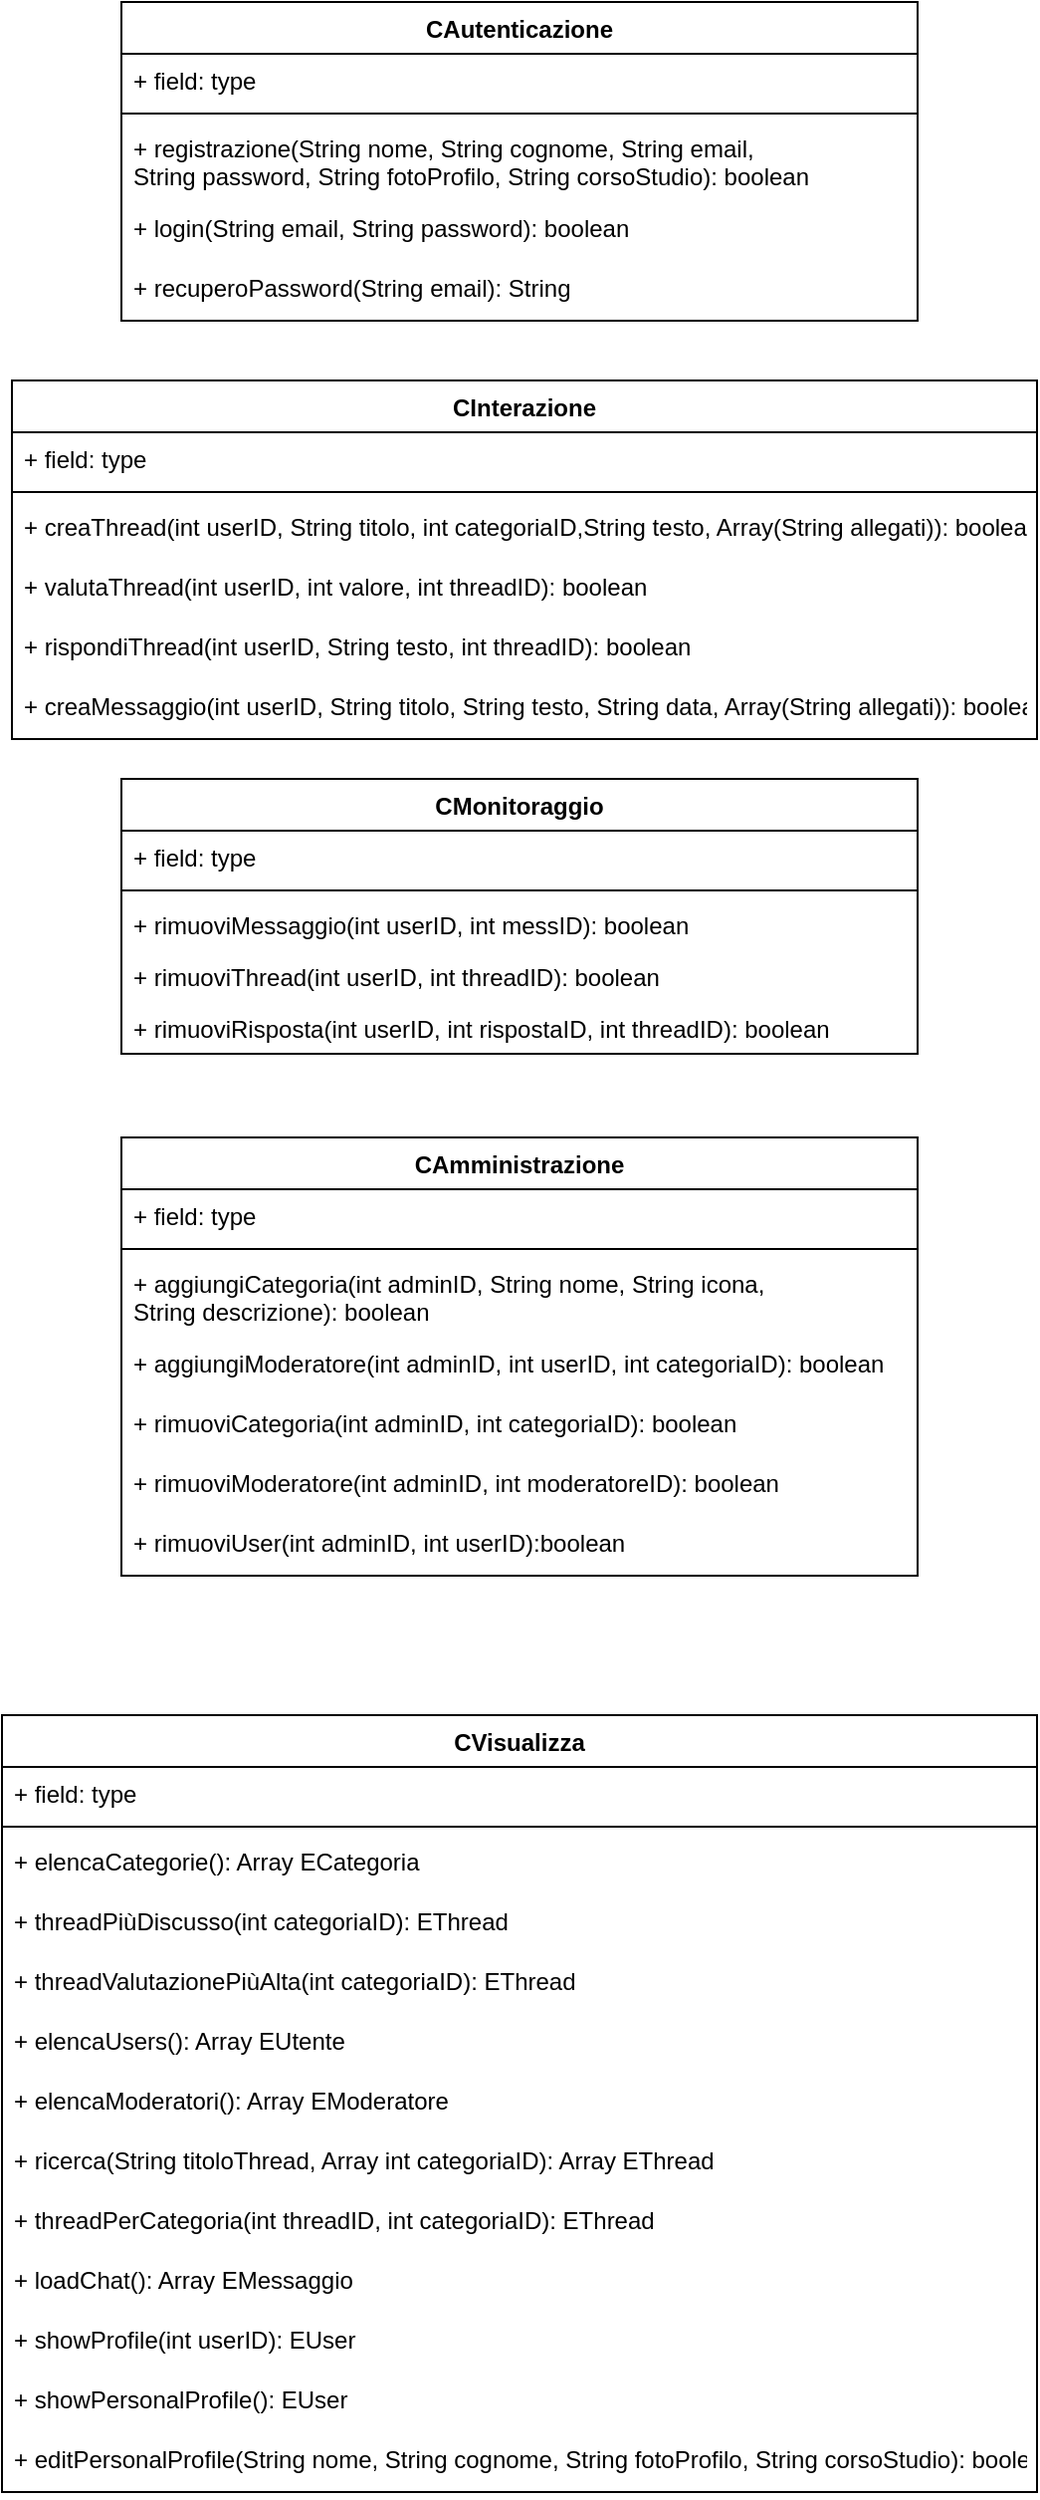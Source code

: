 <mxfile version="14.9.5"><diagram id="o65xHAk28s9XX9fI9ytK" name="Pagina-1"><mxGraphModel dx="1038" dy="536" grid="1" gridSize="10" guides="1" tooltips="1" connect="1" arrows="1" fold="1" page="1" pageScale="1" pageWidth="1169" pageHeight="827" math="0" shadow="0"><root><mxCell id="0"/><mxCell id="1" parent="0"/><mxCell id="S2R8XyvhuYuR_icyneo2-1" value="CAutenticazione" style="swimlane;fontStyle=1;align=center;verticalAlign=top;childLayout=stackLayout;horizontal=1;startSize=26;horizontalStack=0;resizeParent=1;resizeParentMax=0;resizeLast=0;collapsible=1;marginBottom=0;" parent="1" vertex="1"><mxGeometry x="385" y="50" width="400" height="160" as="geometry"><mxRectangle x="360" y="40" width="130" height="26" as="alternateBounds"/></mxGeometry></mxCell><mxCell id="S2R8XyvhuYuR_icyneo2-2" value="+ field: type" style="text;strokeColor=none;fillColor=none;align=left;verticalAlign=top;spacingLeft=4;spacingRight=4;overflow=hidden;rotatable=0;points=[[0,0.5],[1,0.5]];portConstraint=eastwest;" parent="S2R8XyvhuYuR_icyneo2-1" vertex="1"><mxGeometry y="26" width="400" height="26" as="geometry"/></mxCell><mxCell id="S2R8XyvhuYuR_icyneo2-3" value="" style="line;strokeWidth=1;fillColor=none;align=left;verticalAlign=middle;spacingTop=-1;spacingLeft=3;spacingRight=3;rotatable=0;labelPosition=right;points=[];portConstraint=eastwest;" parent="S2R8XyvhuYuR_icyneo2-1" vertex="1"><mxGeometry y="52" width="400" height="8" as="geometry"/></mxCell><mxCell id="S2R8XyvhuYuR_icyneo2-4" value="+ registrazione(String nome, String cognome, String email,&#xA;String password, String fotoProfilo, String corsoStudio): boolean" style="text;strokeColor=none;fillColor=none;align=left;verticalAlign=top;spacingLeft=4;spacingRight=4;overflow=hidden;rotatable=0;points=[[0,0.5],[1,0.5]];portConstraint=eastwest;" parent="S2R8XyvhuYuR_icyneo2-1" vertex="1"><mxGeometry y="60" width="400" height="40" as="geometry"/></mxCell><mxCell id="S2R8XyvhuYuR_icyneo2-5" value="+ login(String email, String password): boolean" style="text;strokeColor=none;fillColor=none;align=left;verticalAlign=top;spacingLeft=4;spacingRight=4;overflow=hidden;rotatable=0;points=[[0,0.5],[1,0.5]];portConstraint=eastwest;" parent="S2R8XyvhuYuR_icyneo2-1" vertex="1"><mxGeometry y="100" width="400" height="30" as="geometry"/></mxCell><mxCell id="S2R8XyvhuYuR_icyneo2-6" value="+ recuperoPassword(String email): String" style="text;strokeColor=none;fillColor=none;align=left;verticalAlign=top;spacingLeft=4;spacingRight=4;overflow=hidden;rotatable=0;points=[[0,0.5],[1,0.5]];portConstraint=eastwest;" parent="S2R8XyvhuYuR_icyneo2-1" vertex="1"><mxGeometry y="130" width="400" height="30" as="geometry"/></mxCell><mxCell id="PkMuKAgnX_gJecn6NHZK-7" value="CInterazione" style="swimlane;fontStyle=1;align=center;verticalAlign=top;childLayout=stackLayout;horizontal=1;startSize=26;horizontalStack=0;resizeParent=1;resizeParentMax=0;resizeLast=0;collapsible=1;marginBottom=0;" parent="1" vertex="1"><mxGeometry x="330" y="240" width="515" height="180" as="geometry"><mxRectangle x="360" y="240" width="150" height="26" as="alternateBounds"/></mxGeometry></mxCell><mxCell id="PkMuKAgnX_gJecn6NHZK-8" value="+ field: type" style="text;strokeColor=none;fillColor=none;align=left;verticalAlign=top;spacingLeft=4;spacingRight=4;overflow=hidden;rotatable=0;points=[[0,0.5],[1,0.5]];portConstraint=eastwest;" parent="PkMuKAgnX_gJecn6NHZK-7" vertex="1"><mxGeometry y="26" width="515" height="26" as="geometry"/></mxCell><mxCell id="PkMuKAgnX_gJecn6NHZK-9" value="" style="line;strokeWidth=1;fillColor=none;align=left;verticalAlign=middle;spacingTop=-1;spacingLeft=3;spacingRight=3;rotatable=0;labelPosition=right;points=[];portConstraint=eastwest;" parent="PkMuKAgnX_gJecn6NHZK-7" vertex="1"><mxGeometry y="52" width="515" height="8" as="geometry"/></mxCell><mxCell id="PkMuKAgnX_gJecn6NHZK-10" value="+ creaThread(int userID, String titolo, int categoriaID,String testo, Array(String allegati)): boolean" style="text;strokeColor=none;fillColor=none;align=left;verticalAlign=top;spacingLeft=4;spacingRight=4;overflow=hidden;rotatable=0;points=[[0,0.5],[1,0.5]];portConstraint=eastwest;" parent="PkMuKAgnX_gJecn6NHZK-7" vertex="1"><mxGeometry y="60" width="515" height="30" as="geometry"/></mxCell><mxCell id="PkMuKAgnX_gJecn6NHZK-13" value="+ valutaThread(int userID, int valore, int threadID): boolean" style="text;strokeColor=none;fillColor=none;align=left;verticalAlign=top;spacingLeft=4;spacingRight=4;overflow=hidden;rotatable=0;points=[[0,0.5],[1,0.5]];portConstraint=eastwest;" parent="PkMuKAgnX_gJecn6NHZK-7" vertex="1"><mxGeometry y="90" width="515" height="30" as="geometry"/></mxCell><mxCell id="PkMuKAgnX_gJecn6NHZK-12" value="+ rispondiThread(int userID, String testo, int threadID): boolean" style="text;strokeColor=none;fillColor=none;align=left;verticalAlign=top;spacingLeft=4;spacingRight=4;overflow=hidden;rotatable=0;points=[[0,0.5],[1,0.5]];portConstraint=eastwest;" parent="PkMuKAgnX_gJecn6NHZK-7" vertex="1"><mxGeometry y="120" width="515" height="30" as="geometry"/></mxCell><mxCell id="jCujb9FClcqtXTObPl5t-19" value="+ creaMessaggio(int userID, String titolo, String testo, String data, Array(String allegati)): boolean" style="text;strokeColor=none;fillColor=none;align=left;verticalAlign=top;spacingLeft=4;spacingRight=4;overflow=hidden;rotatable=0;points=[[0,0.5],[1,0.5]];portConstraint=eastwest;" vertex="1" parent="PkMuKAgnX_gJecn6NHZK-7"><mxGeometry y="150" width="515" height="30" as="geometry"/></mxCell><mxCell id="PkMuKAgnX_gJecn6NHZK-14" value="CMonitoraggio" style="swimlane;fontStyle=1;align=center;verticalAlign=top;childLayout=stackLayout;horizontal=1;startSize=26;horizontalStack=0;resizeParent=1;resizeParentMax=0;resizeLast=0;collapsible=1;marginBottom=0;" parent="1" vertex="1"><mxGeometry x="385" y="440" width="400" height="138" as="geometry"><mxRectangle x="360" y="440" width="120" height="26" as="alternateBounds"/></mxGeometry></mxCell><mxCell id="PkMuKAgnX_gJecn6NHZK-15" value="+ field: type" style="text;strokeColor=none;fillColor=none;align=left;verticalAlign=top;spacingLeft=4;spacingRight=4;overflow=hidden;rotatable=0;points=[[0,0.5],[1,0.5]];portConstraint=eastwest;" parent="PkMuKAgnX_gJecn6NHZK-14" vertex="1"><mxGeometry y="26" width="400" height="26" as="geometry"/></mxCell><mxCell id="PkMuKAgnX_gJecn6NHZK-16" value="" style="line;strokeWidth=1;fillColor=none;align=left;verticalAlign=middle;spacingTop=-1;spacingLeft=3;spacingRight=3;rotatable=0;labelPosition=right;points=[];portConstraint=eastwest;" parent="PkMuKAgnX_gJecn6NHZK-14" vertex="1"><mxGeometry y="52" width="400" height="8" as="geometry"/></mxCell><mxCell id="PkMuKAgnX_gJecn6NHZK-17" value="+ rimuoviMessaggio(int userID, int messID): boolean" style="text;strokeColor=none;fillColor=none;align=left;verticalAlign=top;spacingLeft=4;spacingRight=4;overflow=hidden;rotatable=0;points=[[0,0.5],[1,0.5]];portConstraint=eastwest;" parent="PkMuKAgnX_gJecn6NHZK-14" vertex="1"><mxGeometry y="60" width="400" height="26" as="geometry"/></mxCell><mxCell id="PkMuKAgnX_gJecn6NHZK-18" value="+ rimuoviThread(int userID, int threadID): boolean" style="text;strokeColor=none;fillColor=none;align=left;verticalAlign=top;spacingLeft=4;spacingRight=4;overflow=hidden;rotatable=0;points=[[0,0.5],[1,0.5]];portConstraint=eastwest;" parent="PkMuKAgnX_gJecn6NHZK-14" vertex="1"><mxGeometry y="86" width="400" height="26" as="geometry"/></mxCell><mxCell id="PkMuKAgnX_gJecn6NHZK-19" value="+ rimuoviRisposta(int userID, int rispostaID, int threadID): boolean" style="text;strokeColor=none;fillColor=none;align=left;verticalAlign=top;spacingLeft=4;spacingRight=4;overflow=hidden;rotatable=0;points=[[0,0.5],[1,0.5]];portConstraint=eastwest;" parent="PkMuKAgnX_gJecn6NHZK-14" vertex="1"><mxGeometry y="112" width="400" height="26" as="geometry"/></mxCell><mxCell id="C2-8zBB7MiL-Pwm9mPZN-1" value="CAmministrazione" style="swimlane;fontStyle=1;align=center;verticalAlign=top;childLayout=stackLayout;horizontal=1;startSize=26;horizontalStack=0;resizeParent=1;resizeParentMax=0;resizeLast=0;collapsible=1;marginBottom=0;" parent="1" vertex="1"><mxGeometry x="385" y="620" width="400" height="220" as="geometry"><mxRectangle x="360" y="620" width="130" height="26" as="alternateBounds"/></mxGeometry></mxCell><mxCell id="C2-8zBB7MiL-Pwm9mPZN-2" value="+ field: type" style="text;strokeColor=none;fillColor=none;align=left;verticalAlign=top;spacingLeft=4;spacingRight=4;overflow=hidden;rotatable=0;points=[[0,0.5],[1,0.5]];portConstraint=eastwest;" parent="C2-8zBB7MiL-Pwm9mPZN-1" vertex="1"><mxGeometry y="26" width="400" height="26" as="geometry"/></mxCell><mxCell id="C2-8zBB7MiL-Pwm9mPZN-3" value="" style="line;strokeWidth=1;fillColor=none;align=left;verticalAlign=middle;spacingTop=-1;spacingLeft=3;spacingRight=3;rotatable=0;labelPosition=right;points=[];portConstraint=eastwest;" parent="C2-8zBB7MiL-Pwm9mPZN-1" vertex="1"><mxGeometry y="52" width="400" height="8" as="geometry"/></mxCell><mxCell id="C2-8zBB7MiL-Pwm9mPZN-4" value="+ aggiungiCategoria(int adminID, String nome, String icona,&#xA;String descrizione): boolean" style="text;strokeColor=none;fillColor=none;align=left;verticalAlign=top;spacingLeft=4;spacingRight=4;overflow=hidden;rotatable=0;points=[[0,0.5],[1,0.5]];portConstraint=eastwest;" parent="C2-8zBB7MiL-Pwm9mPZN-1" vertex="1"><mxGeometry y="60" width="400" height="40" as="geometry"/></mxCell><mxCell id="C2-8zBB7MiL-Pwm9mPZN-6" value="+ aggiungiModeratore(int adminID, int userID, int categoriaID): boolean" style="text;strokeColor=none;fillColor=none;align=left;verticalAlign=top;spacingLeft=4;spacingRight=4;overflow=hidden;rotatable=0;points=[[0,0.5],[1,0.5]];portConstraint=eastwest;" parent="C2-8zBB7MiL-Pwm9mPZN-1" vertex="1"><mxGeometry y="100" width="400" height="30" as="geometry"/></mxCell><mxCell id="C2-8zBB7MiL-Pwm9mPZN-7" value="+ rimuoviCategoria(int adminID, int categoriaID): boolean" style="text;strokeColor=none;fillColor=none;align=left;verticalAlign=top;spacingLeft=4;spacingRight=4;overflow=hidden;rotatable=0;points=[[0,0.5],[1,0.5]];portConstraint=eastwest;" parent="C2-8zBB7MiL-Pwm9mPZN-1" vertex="1"><mxGeometry y="130" width="400" height="30" as="geometry"/></mxCell><mxCell id="C2-8zBB7MiL-Pwm9mPZN-8" value="+ rimuoviModeratore(int adminID, int moderatoreID): boolean" style="text;strokeColor=none;fillColor=none;align=left;verticalAlign=top;spacingLeft=4;spacingRight=4;overflow=hidden;rotatable=0;points=[[0,0.5],[1,0.5]];portConstraint=eastwest;" parent="C2-8zBB7MiL-Pwm9mPZN-1" vertex="1"><mxGeometry y="160" width="400" height="30" as="geometry"/></mxCell><mxCell id="vqSBgbF7h7Vz_wVfyU6S-13" value="+ rimuoviUser(int adminID, int userID):boolean" style="text;strokeColor=none;fillColor=none;align=left;verticalAlign=top;spacingLeft=4;spacingRight=4;overflow=hidden;rotatable=0;points=[[0,0.5],[1,0.5]];portConstraint=eastwest;" parent="C2-8zBB7MiL-Pwm9mPZN-1" vertex="1"><mxGeometry y="190" width="400" height="30" as="geometry"/></mxCell><mxCell id="vqSBgbF7h7Vz_wVfyU6S-1" value="CVisualizza" style="swimlane;fontStyle=1;align=center;verticalAlign=top;childLayout=stackLayout;horizontal=1;startSize=26;horizontalStack=0;resizeParent=1;resizeParentMax=0;resizeLast=0;collapsible=1;marginBottom=0;" parent="1" vertex="1"><mxGeometry x="325" y="910" width="520" height="390" as="geometry"><mxRectangle x="360" y="910" width="100" height="26" as="alternateBounds"/></mxGeometry></mxCell><mxCell id="vqSBgbF7h7Vz_wVfyU6S-2" value="+ field: type" style="text;strokeColor=none;fillColor=none;align=left;verticalAlign=top;spacingLeft=4;spacingRight=4;overflow=hidden;rotatable=0;points=[[0,0.5],[1,0.5]];portConstraint=eastwest;" parent="vqSBgbF7h7Vz_wVfyU6S-1" vertex="1"><mxGeometry y="26" width="520" height="26" as="geometry"/></mxCell><mxCell id="vqSBgbF7h7Vz_wVfyU6S-3" value="" style="line;strokeWidth=1;fillColor=none;align=left;verticalAlign=middle;spacingTop=-1;spacingLeft=3;spacingRight=3;rotatable=0;labelPosition=right;points=[];portConstraint=eastwest;" parent="vqSBgbF7h7Vz_wVfyU6S-1" vertex="1"><mxGeometry y="52" width="520" height="8" as="geometry"/></mxCell><mxCell id="vqSBgbF7h7Vz_wVfyU6S-9" value="+ elencaCategorie(): Array ECategoria" style="text;strokeColor=none;fillColor=none;align=left;verticalAlign=top;spacingLeft=4;spacingRight=4;overflow=hidden;rotatable=0;points=[[0,0.5],[1,0.5]];portConstraint=eastwest;" parent="vqSBgbF7h7Vz_wVfyU6S-1" vertex="1"><mxGeometry y="60" width="520" height="30" as="geometry"/></mxCell><mxCell id="vqSBgbF7h7Vz_wVfyU6S-10" value="+ threadPiùDiscusso(int categoriaID): EThread" style="text;strokeColor=none;fillColor=none;align=left;verticalAlign=top;spacingLeft=4;spacingRight=4;overflow=hidden;rotatable=0;points=[[0,0.5],[1,0.5]];portConstraint=eastwest;" parent="vqSBgbF7h7Vz_wVfyU6S-1" vertex="1"><mxGeometry y="90" width="520" height="30" as="geometry"/></mxCell><mxCell id="vqSBgbF7h7Vz_wVfyU6S-12" value="+ threadValutazionePiùAlta(int categoriaID): EThread" style="text;strokeColor=none;fillColor=none;align=left;verticalAlign=top;spacingLeft=4;spacingRight=4;overflow=hidden;rotatable=0;points=[[0,0.5],[1,0.5]];portConstraint=eastwest;" parent="vqSBgbF7h7Vz_wVfyU6S-1" vertex="1"><mxGeometry y="120" width="520" height="30" as="geometry"/></mxCell><mxCell id="vqSBgbF7h7Vz_wVfyU6S-14" value="+ elencaUsers(): Array EUtente" style="text;strokeColor=none;fillColor=none;align=left;verticalAlign=top;spacingLeft=4;spacingRight=4;overflow=hidden;rotatable=0;points=[[0,0.5],[1,0.5]];portConstraint=eastwest;" parent="vqSBgbF7h7Vz_wVfyU6S-1" vertex="1"><mxGeometry y="150" width="520" height="30" as="geometry"/></mxCell><mxCell id="vqSBgbF7h7Vz_wVfyU6S-15" value="+ elencaModeratori(): Array EModeratore" style="text;strokeColor=none;fillColor=none;align=left;verticalAlign=top;spacingLeft=4;spacingRight=4;overflow=hidden;rotatable=0;points=[[0,0.5],[1,0.5]];portConstraint=eastwest;" parent="vqSBgbF7h7Vz_wVfyU6S-1" vertex="1"><mxGeometry y="180" width="520" height="30" as="geometry"/></mxCell><mxCell id="vqSBgbF7h7Vz_wVfyU6S-16" value="+ ricerca(String titoloThread, Array int categoriaID): Array EThread" style="text;strokeColor=none;fillColor=none;align=left;verticalAlign=top;spacingLeft=4;spacingRight=4;overflow=hidden;rotatable=0;points=[[0,0.5],[1,0.5]];portConstraint=eastwest;" parent="vqSBgbF7h7Vz_wVfyU6S-1" vertex="1"><mxGeometry y="210" width="520" height="30" as="geometry"/></mxCell><mxCell id="jCujb9FClcqtXTObPl5t-2" value="+ threadPerCategoria(int threadID, int categoriaID): EThread" style="text;strokeColor=none;fillColor=none;align=left;verticalAlign=top;spacingLeft=4;spacingRight=4;overflow=hidden;rotatable=0;points=[[0,0.5],[1,0.5]];portConstraint=eastwest;" vertex="1" parent="vqSBgbF7h7Vz_wVfyU6S-1"><mxGeometry y="240" width="520" height="30" as="geometry"/></mxCell><mxCell id="jCujb9FClcqtXTObPl5t-3" value="+ loadChat(): Array EMessaggio" style="text;strokeColor=none;fillColor=none;align=left;verticalAlign=top;spacingLeft=4;spacingRight=4;overflow=hidden;rotatable=0;points=[[0,0.5],[1,0.5]];portConstraint=eastwest;" vertex="1" parent="vqSBgbF7h7Vz_wVfyU6S-1"><mxGeometry y="270" width="520" height="30" as="geometry"/></mxCell><mxCell id="jCujb9FClcqtXTObPl5t-4" value="+ showProfile(int userID): EUser" style="text;strokeColor=none;fillColor=none;align=left;verticalAlign=top;spacingLeft=4;spacingRight=4;overflow=hidden;rotatable=0;points=[[0,0.5],[1,0.5]];portConstraint=eastwest;" vertex="1" parent="vqSBgbF7h7Vz_wVfyU6S-1"><mxGeometry y="300" width="520" height="30" as="geometry"/></mxCell><mxCell id="jCujb9FClcqtXTObPl5t-17" value="+ showPersonalProfile(): EUser" style="text;strokeColor=none;fillColor=none;align=left;verticalAlign=top;spacingLeft=4;spacingRight=4;overflow=hidden;rotatable=0;points=[[0,0.5],[1,0.5]];portConstraint=eastwest;" vertex="1" parent="vqSBgbF7h7Vz_wVfyU6S-1"><mxGeometry y="330" width="520" height="30" as="geometry"/></mxCell><mxCell id="jCujb9FClcqtXTObPl5t-18" value="+ editPersonalProfile(String nome, String cognome, String fotoProfilo, String corsoStudio): boolean" style="text;strokeColor=none;fillColor=none;align=left;verticalAlign=top;spacingLeft=4;spacingRight=4;overflow=hidden;rotatable=0;points=[[0,0.5],[1,0.5]];portConstraint=eastwest;" vertex="1" parent="vqSBgbF7h7Vz_wVfyU6S-1"><mxGeometry y="360" width="520" height="30" as="geometry"/></mxCell></root></mxGraphModel></diagram></mxfile>